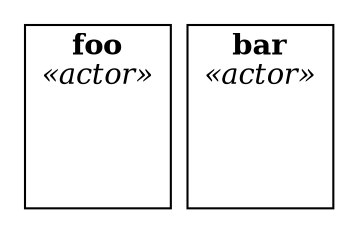 digraph g {
  compound=true
  subgraph cluster0 {
    label=<<B>foo</B><BR/><I>&#171;actor&#187;</I>>
    g0 [shape=plaintext label=""]
  }
  subgraph cluster1 {
    label=<<B>bar</B><BR/><I>&#171;actor&#187;</I>>
    g1 [shape=plaintext label=""]
  }
}
